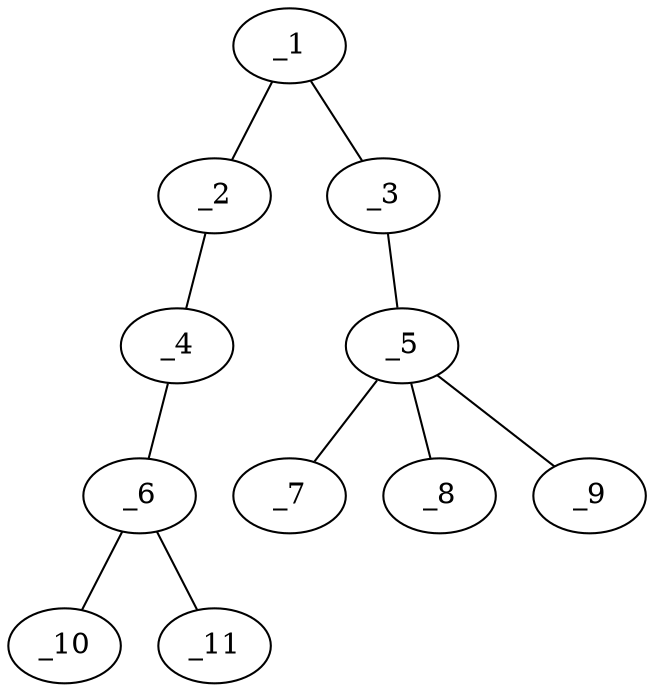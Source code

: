 graph molid166668 {
	_1	 [charge=0,
		chem=1,
		symbol="C  ",
		x="4.5981",
		y="-0.317"];
	_2	 [charge=0,
		chem=4,
		symbol="N  ",
		x="5.4641",
		y="0.183"];
	_1 -- _2	 [valence=1];
	_3	 [charge=0,
		chem=1,
		symbol="C  ",
		x="3.7321",
		y="0.183"];
	_1 -- _3	 [valence=1];
	_4	 [charge=0,
		chem=1,
		symbol="C  ",
		x="6.3301",
		y="-0.317"];
	_2 -- _4	 [valence=1];
	_5	 [charge=0,
		chem=5,
		symbol="S  ",
		x="2.866",
		y="-0.317"];
	_3 -- _5	 [valence=1];
	_6	 [charge=0,
		chem=1,
		symbol="C  ",
		x="7.1962",
		y="0.183"];
	_4 -- _6	 [valence=1];
	_7	 [charge=0,
		chem=2,
		symbol="O  ",
		x=2,
		y="-0.817"];
	_5 -- _7	 [valence=2];
	_8	 [charge=0,
		chem=2,
		symbol="O  ",
		x="3.366",
		y="-1.183"];
	_5 -- _8	 [valence=2];
	_9	 [charge=0,
		chem=2,
		symbol="O  ",
		x="2.366",
		y="0.549"];
	_5 -- _9	 [valence=1];
	_10	 [charge=0,
		chem=4,
		symbol="N  ",
		x="8.0622",
		y="-0.317"];
	_6 -- _10	 [valence=1];
	_11	 [charge=0,
		chem=2,
		symbol="O  ",
		x="7.1962",
		y="1.183"];
	_6 -- _11	 [valence=2];
}
